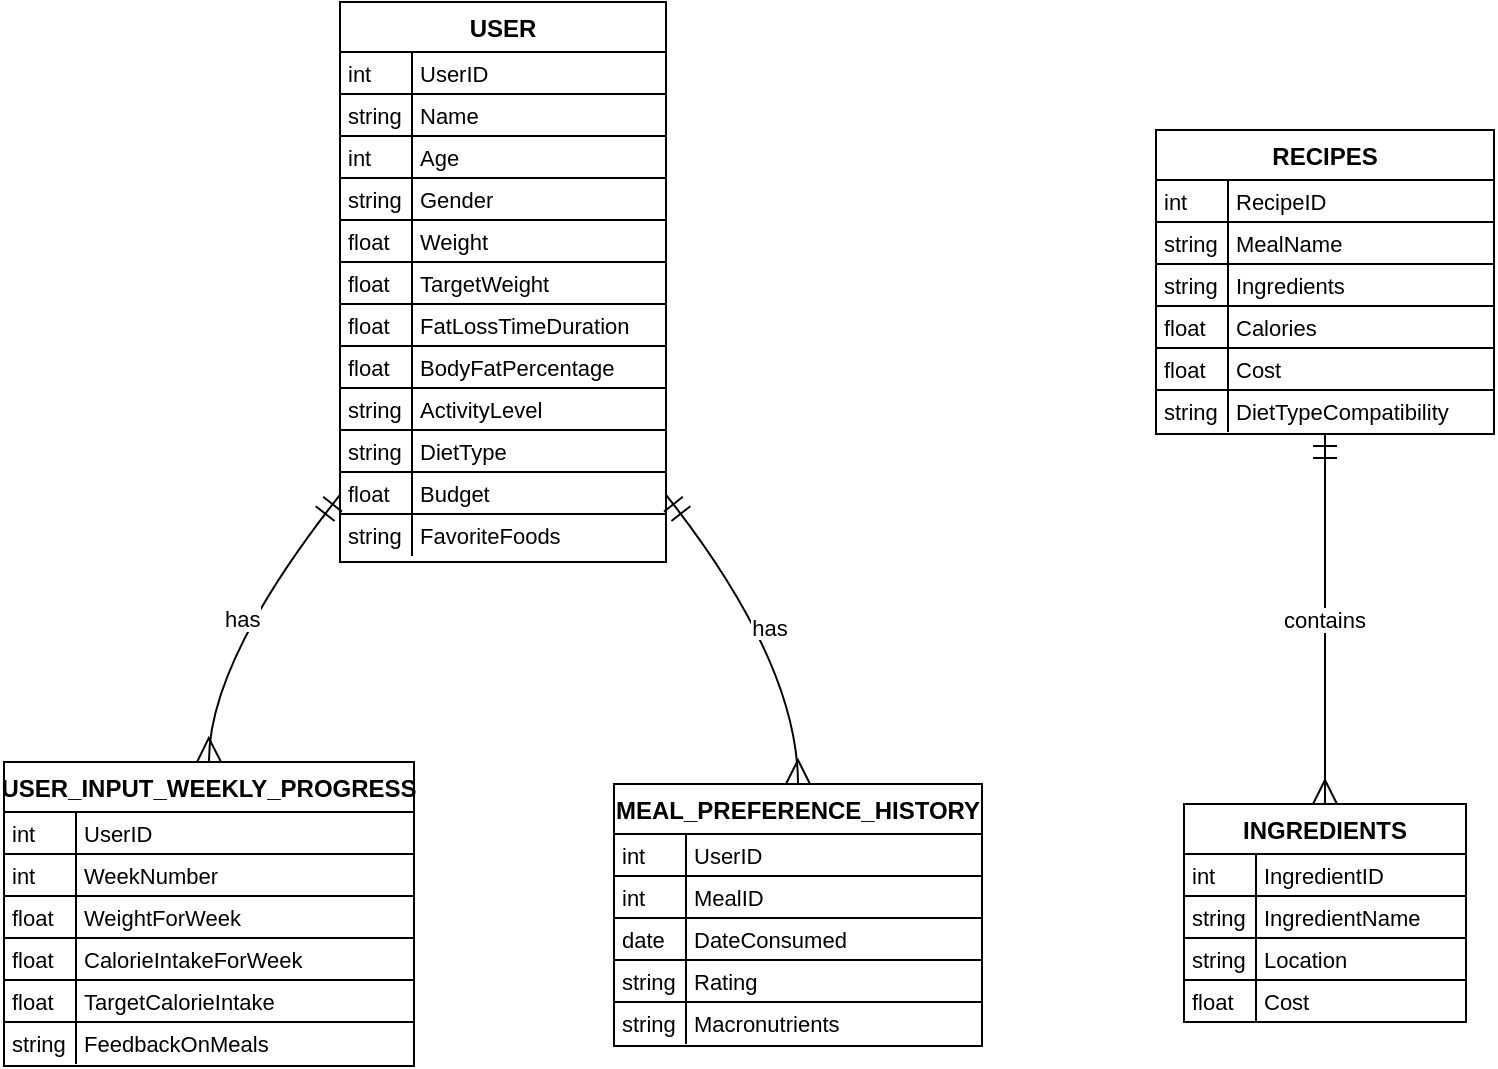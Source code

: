 <mxfile version="24.7.10">
  <diagram id="R2lEEEUBdFMjLlhIrx00" name="Page-1">
    <mxGraphModel dx="1222" dy="695" grid="1" gridSize="10" guides="1" tooltips="1" connect="1" arrows="1" fold="1" page="1" pageScale="1" pageWidth="850" pageHeight="1100" math="0" shadow="0" extFonts="Permanent Marker^https://fonts.googleapis.com/css?family=Permanent+Marker">
      <root>
        <mxCell id="0" />
        <mxCell id="1" parent="0" />
        <mxCell id="5PAfQ1aydiVWRfnhMQ-c-271" value="USER" style="shape=table;startSize=25;container=1;collapsible=0;childLayout=tableLayout;fixedRows=1;rowLines=1;fontStyle=1;align=center;resizeLast=1;" vertex="1" parent="1">
          <mxGeometry x="188" y="440" width="163" height="280" as="geometry" />
        </mxCell>
        <mxCell id="5PAfQ1aydiVWRfnhMQ-c-272" style="shape=tableRow;horizontal=0;startSize=0;swimlaneHead=0;swimlaneBody=0;fillColor=none;collapsible=0;dropTarget=0;points=[[0,0.5],[1,0.5]];portConstraint=eastwest;top=0;left=0;right=0;bottom=0;" vertex="1" parent="5PAfQ1aydiVWRfnhMQ-c-271">
          <mxGeometry y="25" width="163" height="21" as="geometry" />
        </mxCell>
        <mxCell id="5PAfQ1aydiVWRfnhMQ-c-273" value="int" style="shape=partialRectangle;connectable=0;fillColor=none;top=0;left=0;bottom=0;right=0;align=left;spacingLeft=2;overflow=hidden;fontSize=11;" vertex="1" parent="5PAfQ1aydiVWRfnhMQ-c-272">
          <mxGeometry width="36" height="21" as="geometry">
            <mxRectangle width="36" height="21" as="alternateBounds" />
          </mxGeometry>
        </mxCell>
        <mxCell id="5PAfQ1aydiVWRfnhMQ-c-274" value="UserID" style="shape=partialRectangle;connectable=0;fillColor=none;top=0;left=0;bottom=0;right=0;align=left;spacingLeft=2;overflow=hidden;fontSize=11;" vertex="1" parent="5PAfQ1aydiVWRfnhMQ-c-272">
          <mxGeometry x="36" width="127" height="21" as="geometry">
            <mxRectangle width="127" height="21" as="alternateBounds" />
          </mxGeometry>
        </mxCell>
        <mxCell id="5PAfQ1aydiVWRfnhMQ-c-275" style="shape=tableRow;horizontal=0;startSize=0;swimlaneHead=0;swimlaneBody=0;fillColor=none;collapsible=0;dropTarget=0;points=[[0,0.5],[1,0.5]];portConstraint=eastwest;top=0;left=0;right=0;bottom=0;" vertex="1" parent="5PAfQ1aydiVWRfnhMQ-c-271">
          <mxGeometry y="46" width="163" height="21" as="geometry" />
        </mxCell>
        <mxCell id="5PAfQ1aydiVWRfnhMQ-c-276" value="string" style="shape=partialRectangle;connectable=0;fillColor=none;top=0;left=0;bottom=0;right=0;align=left;spacingLeft=2;overflow=hidden;fontSize=11;" vertex="1" parent="5PAfQ1aydiVWRfnhMQ-c-275">
          <mxGeometry width="36" height="21" as="geometry">
            <mxRectangle width="36" height="21" as="alternateBounds" />
          </mxGeometry>
        </mxCell>
        <mxCell id="5PAfQ1aydiVWRfnhMQ-c-277" value="Name" style="shape=partialRectangle;connectable=0;fillColor=none;top=0;left=0;bottom=0;right=0;align=left;spacingLeft=2;overflow=hidden;fontSize=11;" vertex="1" parent="5PAfQ1aydiVWRfnhMQ-c-275">
          <mxGeometry x="36" width="127" height="21" as="geometry">
            <mxRectangle width="127" height="21" as="alternateBounds" />
          </mxGeometry>
        </mxCell>
        <mxCell id="5PAfQ1aydiVWRfnhMQ-c-278" style="shape=tableRow;horizontal=0;startSize=0;swimlaneHead=0;swimlaneBody=0;fillColor=none;collapsible=0;dropTarget=0;points=[[0,0.5],[1,0.5]];portConstraint=eastwest;top=0;left=0;right=0;bottom=0;" vertex="1" parent="5PAfQ1aydiVWRfnhMQ-c-271">
          <mxGeometry y="67" width="163" height="21" as="geometry" />
        </mxCell>
        <mxCell id="5PAfQ1aydiVWRfnhMQ-c-279" value="int" style="shape=partialRectangle;connectable=0;fillColor=none;top=0;left=0;bottom=0;right=0;align=left;spacingLeft=2;overflow=hidden;fontSize=11;" vertex="1" parent="5PAfQ1aydiVWRfnhMQ-c-278">
          <mxGeometry width="36" height="21" as="geometry">
            <mxRectangle width="36" height="21" as="alternateBounds" />
          </mxGeometry>
        </mxCell>
        <mxCell id="5PAfQ1aydiVWRfnhMQ-c-280" value="Age" style="shape=partialRectangle;connectable=0;fillColor=none;top=0;left=0;bottom=0;right=0;align=left;spacingLeft=2;overflow=hidden;fontSize=11;" vertex="1" parent="5PAfQ1aydiVWRfnhMQ-c-278">
          <mxGeometry x="36" width="127" height="21" as="geometry">
            <mxRectangle width="127" height="21" as="alternateBounds" />
          </mxGeometry>
        </mxCell>
        <mxCell id="5PAfQ1aydiVWRfnhMQ-c-281" style="shape=tableRow;horizontal=0;startSize=0;swimlaneHead=0;swimlaneBody=0;fillColor=none;collapsible=0;dropTarget=0;points=[[0,0.5],[1,0.5]];portConstraint=eastwest;top=0;left=0;right=0;bottom=0;" vertex="1" parent="5PAfQ1aydiVWRfnhMQ-c-271">
          <mxGeometry y="88" width="163" height="21" as="geometry" />
        </mxCell>
        <mxCell id="5PAfQ1aydiVWRfnhMQ-c-282" value="string" style="shape=partialRectangle;connectable=0;fillColor=none;top=0;left=0;bottom=0;right=0;align=left;spacingLeft=2;overflow=hidden;fontSize=11;" vertex="1" parent="5PAfQ1aydiVWRfnhMQ-c-281">
          <mxGeometry width="36" height="21" as="geometry">
            <mxRectangle width="36" height="21" as="alternateBounds" />
          </mxGeometry>
        </mxCell>
        <mxCell id="5PAfQ1aydiVWRfnhMQ-c-283" value="Gender" style="shape=partialRectangle;connectable=0;fillColor=none;top=0;left=0;bottom=0;right=0;align=left;spacingLeft=2;overflow=hidden;fontSize=11;" vertex="1" parent="5PAfQ1aydiVWRfnhMQ-c-281">
          <mxGeometry x="36" width="127" height="21" as="geometry">
            <mxRectangle width="127" height="21" as="alternateBounds" />
          </mxGeometry>
        </mxCell>
        <mxCell id="5PAfQ1aydiVWRfnhMQ-c-284" style="shape=tableRow;horizontal=0;startSize=0;swimlaneHead=0;swimlaneBody=0;fillColor=none;collapsible=0;dropTarget=0;points=[[0,0.5],[1,0.5]];portConstraint=eastwest;top=0;left=0;right=0;bottom=0;" vertex="1" parent="5PAfQ1aydiVWRfnhMQ-c-271">
          <mxGeometry y="109" width="163" height="21" as="geometry" />
        </mxCell>
        <mxCell id="5PAfQ1aydiVWRfnhMQ-c-285" value="float" style="shape=partialRectangle;connectable=0;fillColor=none;top=0;left=0;bottom=0;right=0;align=left;spacingLeft=2;overflow=hidden;fontSize=11;" vertex="1" parent="5PAfQ1aydiVWRfnhMQ-c-284">
          <mxGeometry width="36" height="21" as="geometry">
            <mxRectangle width="36" height="21" as="alternateBounds" />
          </mxGeometry>
        </mxCell>
        <mxCell id="5PAfQ1aydiVWRfnhMQ-c-286" value="Weight" style="shape=partialRectangle;connectable=0;fillColor=none;top=0;left=0;bottom=0;right=0;align=left;spacingLeft=2;overflow=hidden;fontSize=11;" vertex="1" parent="5PAfQ1aydiVWRfnhMQ-c-284">
          <mxGeometry x="36" width="127" height="21" as="geometry">
            <mxRectangle width="127" height="21" as="alternateBounds" />
          </mxGeometry>
        </mxCell>
        <mxCell id="5PAfQ1aydiVWRfnhMQ-c-287" style="shape=tableRow;horizontal=0;startSize=0;swimlaneHead=0;swimlaneBody=0;fillColor=none;collapsible=0;dropTarget=0;points=[[0,0.5],[1,0.5]];portConstraint=eastwest;top=0;left=0;right=0;bottom=0;" vertex="1" parent="5PAfQ1aydiVWRfnhMQ-c-271">
          <mxGeometry y="130" width="163" height="21" as="geometry" />
        </mxCell>
        <mxCell id="5PAfQ1aydiVWRfnhMQ-c-288" value="float" style="shape=partialRectangle;connectable=0;fillColor=none;top=0;left=0;bottom=0;right=0;align=left;spacingLeft=2;overflow=hidden;fontSize=11;" vertex="1" parent="5PAfQ1aydiVWRfnhMQ-c-287">
          <mxGeometry width="36" height="21" as="geometry">
            <mxRectangle width="36" height="21" as="alternateBounds" />
          </mxGeometry>
        </mxCell>
        <mxCell id="5PAfQ1aydiVWRfnhMQ-c-289" value="TargetWeight" style="shape=partialRectangle;connectable=0;fillColor=none;top=0;left=0;bottom=0;right=0;align=left;spacingLeft=2;overflow=hidden;fontSize=11;" vertex="1" parent="5PAfQ1aydiVWRfnhMQ-c-287">
          <mxGeometry x="36" width="127" height="21" as="geometry">
            <mxRectangle width="127" height="21" as="alternateBounds" />
          </mxGeometry>
        </mxCell>
        <mxCell id="5PAfQ1aydiVWRfnhMQ-c-290" style="shape=tableRow;horizontal=0;startSize=0;swimlaneHead=0;swimlaneBody=0;fillColor=none;collapsible=0;dropTarget=0;points=[[0,0.5],[1,0.5]];portConstraint=eastwest;top=0;left=0;right=0;bottom=0;" vertex="1" parent="5PAfQ1aydiVWRfnhMQ-c-271">
          <mxGeometry y="151" width="163" height="21" as="geometry" />
        </mxCell>
        <mxCell id="5PAfQ1aydiVWRfnhMQ-c-291" value="float" style="shape=partialRectangle;connectable=0;fillColor=none;top=0;left=0;bottom=0;right=0;align=left;spacingLeft=2;overflow=hidden;fontSize=11;" vertex="1" parent="5PAfQ1aydiVWRfnhMQ-c-290">
          <mxGeometry width="36" height="21" as="geometry">
            <mxRectangle width="36" height="21" as="alternateBounds" />
          </mxGeometry>
        </mxCell>
        <mxCell id="5PAfQ1aydiVWRfnhMQ-c-292" value="FatLossTimeDuration" style="shape=partialRectangle;connectable=0;fillColor=none;top=0;left=0;bottom=0;right=0;align=left;spacingLeft=2;overflow=hidden;fontSize=11;" vertex="1" parent="5PAfQ1aydiVWRfnhMQ-c-290">
          <mxGeometry x="36" width="127" height="21" as="geometry">
            <mxRectangle width="127" height="21" as="alternateBounds" />
          </mxGeometry>
        </mxCell>
        <mxCell id="5PAfQ1aydiVWRfnhMQ-c-293" style="shape=tableRow;horizontal=0;startSize=0;swimlaneHead=0;swimlaneBody=0;fillColor=none;collapsible=0;dropTarget=0;points=[[0,0.5],[1,0.5]];portConstraint=eastwest;top=0;left=0;right=0;bottom=0;" vertex="1" parent="5PAfQ1aydiVWRfnhMQ-c-271">
          <mxGeometry y="172" width="163" height="21" as="geometry" />
        </mxCell>
        <mxCell id="5PAfQ1aydiVWRfnhMQ-c-294" value="float" style="shape=partialRectangle;connectable=0;fillColor=none;top=0;left=0;bottom=0;right=0;align=left;spacingLeft=2;overflow=hidden;fontSize=11;" vertex="1" parent="5PAfQ1aydiVWRfnhMQ-c-293">
          <mxGeometry width="36" height="21" as="geometry">
            <mxRectangle width="36" height="21" as="alternateBounds" />
          </mxGeometry>
        </mxCell>
        <mxCell id="5PAfQ1aydiVWRfnhMQ-c-295" value="BodyFatPercentage" style="shape=partialRectangle;connectable=0;fillColor=none;top=0;left=0;bottom=0;right=0;align=left;spacingLeft=2;overflow=hidden;fontSize=11;" vertex="1" parent="5PAfQ1aydiVWRfnhMQ-c-293">
          <mxGeometry x="36" width="127" height="21" as="geometry">
            <mxRectangle width="127" height="21" as="alternateBounds" />
          </mxGeometry>
        </mxCell>
        <mxCell id="5PAfQ1aydiVWRfnhMQ-c-296" style="shape=tableRow;horizontal=0;startSize=0;swimlaneHead=0;swimlaneBody=0;fillColor=none;collapsible=0;dropTarget=0;points=[[0,0.5],[1,0.5]];portConstraint=eastwest;top=0;left=0;right=0;bottom=0;" vertex="1" parent="5PAfQ1aydiVWRfnhMQ-c-271">
          <mxGeometry y="193" width="163" height="21" as="geometry" />
        </mxCell>
        <mxCell id="5PAfQ1aydiVWRfnhMQ-c-297" value="string" style="shape=partialRectangle;connectable=0;fillColor=none;top=0;left=0;bottom=0;right=0;align=left;spacingLeft=2;overflow=hidden;fontSize=11;" vertex="1" parent="5PAfQ1aydiVWRfnhMQ-c-296">
          <mxGeometry width="36" height="21" as="geometry">
            <mxRectangle width="36" height="21" as="alternateBounds" />
          </mxGeometry>
        </mxCell>
        <mxCell id="5PAfQ1aydiVWRfnhMQ-c-298" value="ActivityLevel" style="shape=partialRectangle;connectable=0;fillColor=none;top=0;left=0;bottom=0;right=0;align=left;spacingLeft=2;overflow=hidden;fontSize=11;" vertex="1" parent="5PAfQ1aydiVWRfnhMQ-c-296">
          <mxGeometry x="36" width="127" height="21" as="geometry">
            <mxRectangle width="127" height="21" as="alternateBounds" />
          </mxGeometry>
        </mxCell>
        <mxCell id="5PAfQ1aydiVWRfnhMQ-c-299" style="shape=tableRow;horizontal=0;startSize=0;swimlaneHead=0;swimlaneBody=0;fillColor=none;collapsible=0;dropTarget=0;points=[[0,0.5],[1,0.5]];portConstraint=eastwest;top=0;left=0;right=0;bottom=0;" vertex="1" parent="5PAfQ1aydiVWRfnhMQ-c-271">
          <mxGeometry y="214" width="163" height="21" as="geometry" />
        </mxCell>
        <mxCell id="5PAfQ1aydiVWRfnhMQ-c-300" value="string" style="shape=partialRectangle;connectable=0;fillColor=none;top=0;left=0;bottom=0;right=0;align=left;spacingLeft=2;overflow=hidden;fontSize=11;" vertex="1" parent="5PAfQ1aydiVWRfnhMQ-c-299">
          <mxGeometry width="36" height="21" as="geometry">
            <mxRectangle width="36" height="21" as="alternateBounds" />
          </mxGeometry>
        </mxCell>
        <mxCell id="5PAfQ1aydiVWRfnhMQ-c-301" value="DietType" style="shape=partialRectangle;connectable=0;fillColor=none;top=0;left=0;bottom=0;right=0;align=left;spacingLeft=2;overflow=hidden;fontSize=11;" vertex="1" parent="5PAfQ1aydiVWRfnhMQ-c-299">
          <mxGeometry x="36" width="127" height="21" as="geometry">
            <mxRectangle width="127" height="21" as="alternateBounds" />
          </mxGeometry>
        </mxCell>
        <mxCell id="5PAfQ1aydiVWRfnhMQ-c-302" style="shape=tableRow;horizontal=0;startSize=0;swimlaneHead=0;swimlaneBody=0;fillColor=none;collapsible=0;dropTarget=0;points=[[0,0.5],[1,0.5]];portConstraint=eastwest;top=0;left=0;right=0;bottom=0;" vertex="1" parent="5PAfQ1aydiVWRfnhMQ-c-271">
          <mxGeometry y="235" width="163" height="21" as="geometry" />
        </mxCell>
        <mxCell id="5PAfQ1aydiVWRfnhMQ-c-303" value="float" style="shape=partialRectangle;connectable=0;fillColor=none;top=0;left=0;bottom=0;right=0;align=left;spacingLeft=2;overflow=hidden;fontSize=11;" vertex="1" parent="5PAfQ1aydiVWRfnhMQ-c-302">
          <mxGeometry width="36" height="21" as="geometry">
            <mxRectangle width="36" height="21" as="alternateBounds" />
          </mxGeometry>
        </mxCell>
        <mxCell id="5PAfQ1aydiVWRfnhMQ-c-304" value="Budget" style="shape=partialRectangle;connectable=0;fillColor=none;top=0;left=0;bottom=0;right=0;align=left;spacingLeft=2;overflow=hidden;fontSize=11;" vertex="1" parent="5PAfQ1aydiVWRfnhMQ-c-302">
          <mxGeometry x="36" width="127" height="21" as="geometry">
            <mxRectangle width="127" height="21" as="alternateBounds" />
          </mxGeometry>
        </mxCell>
        <mxCell id="5PAfQ1aydiVWRfnhMQ-c-305" style="shape=tableRow;horizontal=0;startSize=0;swimlaneHead=0;swimlaneBody=0;fillColor=none;collapsible=0;dropTarget=0;points=[[0,0.5],[1,0.5]];portConstraint=eastwest;top=0;left=0;right=0;bottom=0;" vertex="1" parent="5PAfQ1aydiVWRfnhMQ-c-271">
          <mxGeometry y="256" width="163" height="21" as="geometry" />
        </mxCell>
        <mxCell id="5PAfQ1aydiVWRfnhMQ-c-306" value="string" style="shape=partialRectangle;connectable=0;fillColor=none;top=0;left=0;bottom=0;right=0;align=left;spacingLeft=2;overflow=hidden;fontSize=11;" vertex="1" parent="5PAfQ1aydiVWRfnhMQ-c-305">
          <mxGeometry width="36" height="21" as="geometry">
            <mxRectangle width="36" height="21" as="alternateBounds" />
          </mxGeometry>
        </mxCell>
        <mxCell id="5PAfQ1aydiVWRfnhMQ-c-307" value="FavoriteFoods" style="shape=partialRectangle;connectable=0;fillColor=none;top=0;left=0;bottom=0;right=0;align=left;spacingLeft=2;overflow=hidden;fontSize=11;" vertex="1" parent="5PAfQ1aydiVWRfnhMQ-c-305">
          <mxGeometry x="36" width="127" height="21" as="geometry">
            <mxRectangle width="127" height="21" as="alternateBounds" />
          </mxGeometry>
        </mxCell>
        <mxCell id="5PAfQ1aydiVWRfnhMQ-c-308" value="USER_INPUT_WEEKLY_PROGRESS" style="shape=table;startSize=25;container=1;collapsible=0;childLayout=tableLayout;fixedRows=1;rowLines=1;fontStyle=1;align=center;resizeLast=1;" vertex="1" parent="1">
          <mxGeometry x="20" y="820" width="205" height="152" as="geometry" />
        </mxCell>
        <mxCell id="5PAfQ1aydiVWRfnhMQ-c-309" style="shape=tableRow;horizontal=0;startSize=0;swimlaneHead=0;swimlaneBody=0;fillColor=none;collapsible=0;dropTarget=0;points=[[0,0.5],[1,0.5]];portConstraint=eastwest;top=0;left=0;right=0;bottom=0;" vertex="1" parent="5PAfQ1aydiVWRfnhMQ-c-308">
          <mxGeometry y="25" width="205" height="21" as="geometry" />
        </mxCell>
        <mxCell id="5PAfQ1aydiVWRfnhMQ-c-310" value="int" style="shape=partialRectangle;connectable=0;fillColor=none;top=0;left=0;bottom=0;right=0;align=left;spacingLeft=2;overflow=hidden;fontSize=11;" vertex="1" parent="5PAfQ1aydiVWRfnhMQ-c-309">
          <mxGeometry width="36" height="21" as="geometry">
            <mxRectangle width="36" height="21" as="alternateBounds" />
          </mxGeometry>
        </mxCell>
        <mxCell id="5PAfQ1aydiVWRfnhMQ-c-311" value="UserID" style="shape=partialRectangle;connectable=0;fillColor=none;top=0;left=0;bottom=0;right=0;align=left;spacingLeft=2;overflow=hidden;fontSize=11;" vertex="1" parent="5PAfQ1aydiVWRfnhMQ-c-309">
          <mxGeometry x="36" width="169" height="21" as="geometry">
            <mxRectangle width="169" height="21" as="alternateBounds" />
          </mxGeometry>
        </mxCell>
        <mxCell id="5PAfQ1aydiVWRfnhMQ-c-312" style="shape=tableRow;horizontal=0;startSize=0;swimlaneHead=0;swimlaneBody=0;fillColor=none;collapsible=0;dropTarget=0;points=[[0,0.5],[1,0.5]];portConstraint=eastwest;top=0;left=0;right=0;bottom=0;" vertex="1" parent="5PAfQ1aydiVWRfnhMQ-c-308">
          <mxGeometry y="46" width="205" height="21" as="geometry" />
        </mxCell>
        <mxCell id="5PAfQ1aydiVWRfnhMQ-c-313" value="int" style="shape=partialRectangle;connectable=0;fillColor=none;top=0;left=0;bottom=0;right=0;align=left;spacingLeft=2;overflow=hidden;fontSize=11;" vertex="1" parent="5PAfQ1aydiVWRfnhMQ-c-312">
          <mxGeometry width="36" height="21" as="geometry">
            <mxRectangle width="36" height="21" as="alternateBounds" />
          </mxGeometry>
        </mxCell>
        <mxCell id="5PAfQ1aydiVWRfnhMQ-c-314" value="WeekNumber" style="shape=partialRectangle;connectable=0;fillColor=none;top=0;left=0;bottom=0;right=0;align=left;spacingLeft=2;overflow=hidden;fontSize=11;" vertex="1" parent="5PAfQ1aydiVWRfnhMQ-c-312">
          <mxGeometry x="36" width="169" height="21" as="geometry">
            <mxRectangle width="169" height="21" as="alternateBounds" />
          </mxGeometry>
        </mxCell>
        <mxCell id="5PAfQ1aydiVWRfnhMQ-c-315" style="shape=tableRow;horizontal=0;startSize=0;swimlaneHead=0;swimlaneBody=0;fillColor=none;collapsible=0;dropTarget=0;points=[[0,0.5],[1,0.5]];portConstraint=eastwest;top=0;left=0;right=0;bottom=0;" vertex="1" parent="5PAfQ1aydiVWRfnhMQ-c-308">
          <mxGeometry y="67" width="205" height="21" as="geometry" />
        </mxCell>
        <mxCell id="5PAfQ1aydiVWRfnhMQ-c-316" value="float" style="shape=partialRectangle;connectable=0;fillColor=none;top=0;left=0;bottom=0;right=0;align=left;spacingLeft=2;overflow=hidden;fontSize=11;" vertex="1" parent="5PAfQ1aydiVWRfnhMQ-c-315">
          <mxGeometry width="36" height="21" as="geometry">
            <mxRectangle width="36" height="21" as="alternateBounds" />
          </mxGeometry>
        </mxCell>
        <mxCell id="5PAfQ1aydiVWRfnhMQ-c-317" value="WeightForWeek" style="shape=partialRectangle;connectable=0;fillColor=none;top=0;left=0;bottom=0;right=0;align=left;spacingLeft=2;overflow=hidden;fontSize=11;" vertex="1" parent="5PAfQ1aydiVWRfnhMQ-c-315">
          <mxGeometry x="36" width="169" height="21" as="geometry">
            <mxRectangle width="169" height="21" as="alternateBounds" />
          </mxGeometry>
        </mxCell>
        <mxCell id="5PAfQ1aydiVWRfnhMQ-c-318" style="shape=tableRow;horizontal=0;startSize=0;swimlaneHead=0;swimlaneBody=0;fillColor=none;collapsible=0;dropTarget=0;points=[[0,0.5],[1,0.5]];portConstraint=eastwest;top=0;left=0;right=0;bottom=0;" vertex="1" parent="5PAfQ1aydiVWRfnhMQ-c-308">
          <mxGeometry y="88" width="205" height="21" as="geometry" />
        </mxCell>
        <mxCell id="5PAfQ1aydiVWRfnhMQ-c-319" value="float" style="shape=partialRectangle;connectable=0;fillColor=none;top=0;left=0;bottom=0;right=0;align=left;spacingLeft=2;overflow=hidden;fontSize=11;" vertex="1" parent="5PAfQ1aydiVWRfnhMQ-c-318">
          <mxGeometry width="36" height="21" as="geometry">
            <mxRectangle width="36" height="21" as="alternateBounds" />
          </mxGeometry>
        </mxCell>
        <mxCell id="5PAfQ1aydiVWRfnhMQ-c-320" value="CalorieIntakeForWeek" style="shape=partialRectangle;connectable=0;fillColor=none;top=0;left=0;bottom=0;right=0;align=left;spacingLeft=2;overflow=hidden;fontSize=11;" vertex="1" parent="5PAfQ1aydiVWRfnhMQ-c-318">
          <mxGeometry x="36" width="169" height="21" as="geometry">
            <mxRectangle width="169" height="21" as="alternateBounds" />
          </mxGeometry>
        </mxCell>
        <mxCell id="5PAfQ1aydiVWRfnhMQ-c-321" style="shape=tableRow;horizontal=0;startSize=0;swimlaneHead=0;swimlaneBody=0;fillColor=none;collapsible=0;dropTarget=0;points=[[0,0.5],[1,0.5]];portConstraint=eastwest;top=0;left=0;right=0;bottom=0;" vertex="1" parent="5PAfQ1aydiVWRfnhMQ-c-308">
          <mxGeometry y="109" width="205" height="21" as="geometry" />
        </mxCell>
        <mxCell id="5PAfQ1aydiVWRfnhMQ-c-322" value="float" style="shape=partialRectangle;connectable=0;fillColor=none;top=0;left=0;bottom=0;right=0;align=left;spacingLeft=2;overflow=hidden;fontSize=11;" vertex="1" parent="5PAfQ1aydiVWRfnhMQ-c-321">
          <mxGeometry width="36" height="21" as="geometry">
            <mxRectangle width="36" height="21" as="alternateBounds" />
          </mxGeometry>
        </mxCell>
        <mxCell id="5PAfQ1aydiVWRfnhMQ-c-323" value="TargetCalorieIntake" style="shape=partialRectangle;connectable=0;fillColor=none;top=0;left=0;bottom=0;right=0;align=left;spacingLeft=2;overflow=hidden;fontSize=11;" vertex="1" parent="5PAfQ1aydiVWRfnhMQ-c-321">
          <mxGeometry x="36" width="169" height="21" as="geometry">
            <mxRectangle width="169" height="21" as="alternateBounds" />
          </mxGeometry>
        </mxCell>
        <mxCell id="5PAfQ1aydiVWRfnhMQ-c-324" style="shape=tableRow;horizontal=0;startSize=0;swimlaneHead=0;swimlaneBody=0;fillColor=none;collapsible=0;dropTarget=0;points=[[0,0.5],[1,0.5]];portConstraint=eastwest;top=0;left=0;right=0;bottom=0;" vertex="1" parent="5PAfQ1aydiVWRfnhMQ-c-308">
          <mxGeometry y="130" width="205" height="21" as="geometry" />
        </mxCell>
        <mxCell id="5PAfQ1aydiVWRfnhMQ-c-325" value="string" style="shape=partialRectangle;connectable=0;fillColor=none;top=0;left=0;bottom=0;right=0;align=left;spacingLeft=2;overflow=hidden;fontSize=11;" vertex="1" parent="5PAfQ1aydiVWRfnhMQ-c-324">
          <mxGeometry width="36" height="21" as="geometry">
            <mxRectangle width="36" height="21" as="alternateBounds" />
          </mxGeometry>
        </mxCell>
        <mxCell id="5PAfQ1aydiVWRfnhMQ-c-326" value="FeedbackOnMeals" style="shape=partialRectangle;connectable=0;fillColor=none;top=0;left=0;bottom=0;right=0;align=left;spacingLeft=2;overflow=hidden;fontSize=11;" vertex="1" parent="5PAfQ1aydiVWRfnhMQ-c-324">
          <mxGeometry x="36" width="169" height="21" as="geometry">
            <mxRectangle width="169" height="21" as="alternateBounds" />
          </mxGeometry>
        </mxCell>
        <mxCell id="5PAfQ1aydiVWRfnhMQ-c-327" value="MEAL_PREFERENCE_HISTORY" style="shape=table;startSize=25;container=1;collapsible=0;childLayout=tableLayout;fixedRows=1;rowLines=1;fontStyle=1;align=center;resizeLast=1;" vertex="1" parent="1">
          <mxGeometry x="325" y="831" width="184" height="131" as="geometry" />
        </mxCell>
        <mxCell id="5PAfQ1aydiVWRfnhMQ-c-328" style="shape=tableRow;horizontal=0;startSize=0;swimlaneHead=0;swimlaneBody=0;fillColor=none;collapsible=0;dropTarget=0;points=[[0,0.5],[1,0.5]];portConstraint=eastwest;top=0;left=0;right=0;bottom=0;" vertex="1" parent="5PAfQ1aydiVWRfnhMQ-c-327">
          <mxGeometry y="25" width="184" height="21" as="geometry" />
        </mxCell>
        <mxCell id="5PAfQ1aydiVWRfnhMQ-c-329" value="int" style="shape=partialRectangle;connectable=0;fillColor=none;top=0;left=0;bottom=0;right=0;align=left;spacingLeft=2;overflow=hidden;fontSize=11;" vertex="1" parent="5PAfQ1aydiVWRfnhMQ-c-328">
          <mxGeometry width="36" height="21" as="geometry">
            <mxRectangle width="36" height="21" as="alternateBounds" />
          </mxGeometry>
        </mxCell>
        <mxCell id="5PAfQ1aydiVWRfnhMQ-c-330" value="UserID" style="shape=partialRectangle;connectable=0;fillColor=none;top=0;left=0;bottom=0;right=0;align=left;spacingLeft=2;overflow=hidden;fontSize=11;" vertex="1" parent="5PAfQ1aydiVWRfnhMQ-c-328">
          <mxGeometry x="36" width="148" height="21" as="geometry">
            <mxRectangle width="148" height="21" as="alternateBounds" />
          </mxGeometry>
        </mxCell>
        <mxCell id="5PAfQ1aydiVWRfnhMQ-c-331" style="shape=tableRow;horizontal=0;startSize=0;swimlaneHead=0;swimlaneBody=0;fillColor=none;collapsible=0;dropTarget=0;points=[[0,0.5],[1,0.5]];portConstraint=eastwest;top=0;left=0;right=0;bottom=0;" vertex="1" parent="5PAfQ1aydiVWRfnhMQ-c-327">
          <mxGeometry y="46" width="184" height="21" as="geometry" />
        </mxCell>
        <mxCell id="5PAfQ1aydiVWRfnhMQ-c-332" value="int" style="shape=partialRectangle;connectable=0;fillColor=none;top=0;left=0;bottom=0;right=0;align=left;spacingLeft=2;overflow=hidden;fontSize=11;" vertex="1" parent="5PAfQ1aydiVWRfnhMQ-c-331">
          <mxGeometry width="36" height="21" as="geometry">
            <mxRectangle width="36" height="21" as="alternateBounds" />
          </mxGeometry>
        </mxCell>
        <mxCell id="5PAfQ1aydiVWRfnhMQ-c-333" value="MealID" style="shape=partialRectangle;connectable=0;fillColor=none;top=0;left=0;bottom=0;right=0;align=left;spacingLeft=2;overflow=hidden;fontSize=11;" vertex="1" parent="5PAfQ1aydiVWRfnhMQ-c-331">
          <mxGeometry x="36" width="148" height="21" as="geometry">
            <mxRectangle width="148" height="21" as="alternateBounds" />
          </mxGeometry>
        </mxCell>
        <mxCell id="5PAfQ1aydiVWRfnhMQ-c-334" style="shape=tableRow;horizontal=0;startSize=0;swimlaneHead=0;swimlaneBody=0;fillColor=none;collapsible=0;dropTarget=0;points=[[0,0.5],[1,0.5]];portConstraint=eastwest;top=0;left=0;right=0;bottom=0;" vertex="1" parent="5PAfQ1aydiVWRfnhMQ-c-327">
          <mxGeometry y="67" width="184" height="21" as="geometry" />
        </mxCell>
        <mxCell id="5PAfQ1aydiVWRfnhMQ-c-335" value="date" style="shape=partialRectangle;connectable=0;fillColor=none;top=0;left=0;bottom=0;right=0;align=left;spacingLeft=2;overflow=hidden;fontSize=11;" vertex="1" parent="5PAfQ1aydiVWRfnhMQ-c-334">
          <mxGeometry width="36" height="21" as="geometry">
            <mxRectangle width="36" height="21" as="alternateBounds" />
          </mxGeometry>
        </mxCell>
        <mxCell id="5PAfQ1aydiVWRfnhMQ-c-336" value="DateConsumed" style="shape=partialRectangle;connectable=0;fillColor=none;top=0;left=0;bottom=0;right=0;align=left;spacingLeft=2;overflow=hidden;fontSize=11;" vertex="1" parent="5PAfQ1aydiVWRfnhMQ-c-334">
          <mxGeometry x="36" width="148" height="21" as="geometry">
            <mxRectangle width="148" height="21" as="alternateBounds" />
          </mxGeometry>
        </mxCell>
        <mxCell id="5PAfQ1aydiVWRfnhMQ-c-337" style="shape=tableRow;horizontal=0;startSize=0;swimlaneHead=0;swimlaneBody=0;fillColor=none;collapsible=0;dropTarget=0;points=[[0,0.5],[1,0.5]];portConstraint=eastwest;top=0;left=0;right=0;bottom=0;" vertex="1" parent="5PAfQ1aydiVWRfnhMQ-c-327">
          <mxGeometry y="88" width="184" height="21" as="geometry" />
        </mxCell>
        <mxCell id="5PAfQ1aydiVWRfnhMQ-c-338" value="string" style="shape=partialRectangle;connectable=0;fillColor=none;top=0;left=0;bottom=0;right=0;align=left;spacingLeft=2;overflow=hidden;fontSize=11;" vertex="1" parent="5PAfQ1aydiVWRfnhMQ-c-337">
          <mxGeometry width="36" height="21" as="geometry">
            <mxRectangle width="36" height="21" as="alternateBounds" />
          </mxGeometry>
        </mxCell>
        <mxCell id="5PAfQ1aydiVWRfnhMQ-c-339" value="Rating" style="shape=partialRectangle;connectable=0;fillColor=none;top=0;left=0;bottom=0;right=0;align=left;spacingLeft=2;overflow=hidden;fontSize=11;" vertex="1" parent="5PAfQ1aydiVWRfnhMQ-c-337">
          <mxGeometry x="36" width="148" height="21" as="geometry">
            <mxRectangle width="148" height="21" as="alternateBounds" />
          </mxGeometry>
        </mxCell>
        <mxCell id="5PAfQ1aydiVWRfnhMQ-c-340" style="shape=tableRow;horizontal=0;startSize=0;swimlaneHead=0;swimlaneBody=0;fillColor=none;collapsible=0;dropTarget=0;points=[[0,0.5],[1,0.5]];portConstraint=eastwest;top=0;left=0;right=0;bottom=0;" vertex="1" parent="5PAfQ1aydiVWRfnhMQ-c-327">
          <mxGeometry y="109" width="184" height="21" as="geometry" />
        </mxCell>
        <mxCell id="5PAfQ1aydiVWRfnhMQ-c-341" value="string" style="shape=partialRectangle;connectable=0;fillColor=none;top=0;left=0;bottom=0;right=0;align=left;spacingLeft=2;overflow=hidden;fontSize=11;" vertex="1" parent="5PAfQ1aydiVWRfnhMQ-c-340">
          <mxGeometry width="36" height="21" as="geometry">
            <mxRectangle width="36" height="21" as="alternateBounds" />
          </mxGeometry>
        </mxCell>
        <mxCell id="5PAfQ1aydiVWRfnhMQ-c-342" value="Macronutrients" style="shape=partialRectangle;connectable=0;fillColor=none;top=0;left=0;bottom=0;right=0;align=left;spacingLeft=2;overflow=hidden;fontSize=11;" vertex="1" parent="5PAfQ1aydiVWRfnhMQ-c-340">
          <mxGeometry x="36" width="148" height="21" as="geometry">
            <mxRectangle width="148" height="21" as="alternateBounds" />
          </mxGeometry>
        </mxCell>
        <mxCell id="5PAfQ1aydiVWRfnhMQ-c-343" value="RECIPES" style="shape=table;startSize=25;container=1;collapsible=0;childLayout=tableLayout;fixedRows=1;rowLines=1;fontStyle=1;align=center;resizeLast=1;" vertex="1" parent="1">
          <mxGeometry x="596" y="504" width="169" height="152" as="geometry" />
        </mxCell>
        <mxCell id="5PAfQ1aydiVWRfnhMQ-c-344" style="shape=tableRow;horizontal=0;startSize=0;swimlaneHead=0;swimlaneBody=0;fillColor=none;collapsible=0;dropTarget=0;points=[[0,0.5],[1,0.5]];portConstraint=eastwest;top=0;left=0;right=0;bottom=0;" vertex="1" parent="5PAfQ1aydiVWRfnhMQ-c-343">
          <mxGeometry y="25" width="169" height="21" as="geometry" />
        </mxCell>
        <mxCell id="5PAfQ1aydiVWRfnhMQ-c-345" value="int" style="shape=partialRectangle;connectable=0;fillColor=none;top=0;left=0;bottom=0;right=0;align=left;spacingLeft=2;overflow=hidden;fontSize=11;" vertex="1" parent="5PAfQ1aydiVWRfnhMQ-c-344">
          <mxGeometry width="36" height="21" as="geometry">
            <mxRectangle width="36" height="21" as="alternateBounds" />
          </mxGeometry>
        </mxCell>
        <mxCell id="5PAfQ1aydiVWRfnhMQ-c-346" value="RecipeID" style="shape=partialRectangle;connectable=0;fillColor=none;top=0;left=0;bottom=0;right=0;align=left;spacingLeft=2;overflow=hidden;fontSize=11;" vertex="1" parent="5PAfQ1aydiVWRfnhMQ-c-344">
          <mxGeometry x="36" width="133" height="21" as="geometry">
            <mxRectangle width="133" height="21" as="alternateBounds" />
          </mxGeometry>
        </mxCell>
        <mxCell id="5PAfQ1aydiVWRfnhMQ-c-347" style="shape=tableRow;horizontal=0;startSize=0;swimlaneHead=0;swimlaneBody=0;fillColor=none;collapsible=0;dropTarget=0;points=[[0,0.5],[1,0.5]];portConstraint=eastwest;top=0;left=0;right=0;bottom=0;" vertex="1" parent="5PAfQ1aydiVWRfnhMQ-c-343">
          <mxGeometry y="46" width="169" height="21" as="geometry" />
        </mxCell>
        <mxCell id="5PAfQ1aydiVWRfnhMQ-c-348" value="string" style="shape=partialRectangle;connectable=0;fillColor=none;top=0;left=0;bottom=0;right=0;align=left;spacingLeft=2;overflow=hidden;fontSize=11;" vertex="1" parent="5PAfQ1aydiVWRfnhMQ-c-347">
          <mxGeometry width="36" height="21" as="geometry">
            <mxRectangle width="36" height="21" as="alternateBounds" />
          </mxGeometry>
        </mxCell>
        <mxCell id="5PAfQ1aydiVWRfnhMQ-c-349" value="MealName" style="shape=partialRectangle;connectable=0;fillColor=none;top=0;left=0;bottom=0;right=0;align=left;spacingLeft=2;overflow=hidden;fontSize=11;" vertex="1" parent="5PAfQ1aydiVWRfnhMQ-c-347">
          <mxGeometry x="36" width="133" height="21" as="geometry">
            <mxRectangle width="133" height="21" as="alternateBounds" />
          </mxGeometry>
        </mxCell>
        <mxCell id="5PAfQ1aydiVWRfnhMQ-c-350" style="shape=tableRow;horizontal=0;startSize=0;swimlaneHead=0;swimlaneBody=0;fillColor=none;collapsible=0;dropTarget=0;points=[[0,0.5],[1,0.5]];portConstraint=eastwest;top=0;left=0;right=0;bottom=0;" vertex="1" parent="5PAfQ1aydiVWRfnhMQ-c-343">
          <mxGeometry y="67" width="169" height="21" as="geometry" />
        </mxCell>
        <mxCell id="5PAfQ1aydiVWRfnhMQ-c-351" value="string" style="shape=partialRectangle;connectable=0;fillColor=none;top=0;left=0;bottom=0;right=0;align=left;spacingLeft=2;overflow=hidden;fontSize=11;" vertex="1" parent="5PAfQ1aydiVWRfnhMQ-c-350">
          <mxGeometry width="36" height="21" as="geometry">
            <mxRectangle width="36" height="21" as="alternateBounds" />
          </mxGeometry>
        </mxCell>
        <mxCell id="5PAfQ1aydiVWRfnhMQ-c-352" value="Ingredients" style="shape=partialRectangle;connectable=0;fillColor=none;top=0;left=0;bottom=0;right=0;align=left;spacingLeft=2;overflow=hidden;fontSize=11;" vertex="1" parent="5PAfQ1aydiVWRfnhMQ-c-350">
          <mxGeometry x="36" width="133" height="21" as="geometry">
            <mxRectangle width="133" height="21" as="alternateBounds" />
          </mxGeometry>
        </mxCell>
        <mxCell id="5PAfQ1aydiVWRfnhMQ-c-353" style="shape=tableRow;horizontal=0;startSize=0;swimlaneHead=0;swimlaneBody=0;fillColor=none;collapsible=0;dropTarget=0;points=[[0,0.5],[1,0.5]];portConstraint=eastwest;top=0;left=0;right=0;bottom=0;" vertex="1" parent="5PAfQ1aydiVWRfnhMQ-c-343">
          <mxGeometry y="88" width="169" height="21" as="geometry" />
        </mxCell>
        <mxCell id="5PAfQ1aydiVWRfnhMQ-c-354" value="float" style="shape=partialRectangle;connectable=0;fillColor=none;top=0;left=0;bottom=0;right=0;align=left;spacingLeft=2;overflow=hidden;fontSize=11;" vertex="1" parent="5PAfQ1aydiVWRfnhMQ-c-353">
          <mxGeometry width="36" height="21" as="geometry">
            <mxRectangle width="36" height="21" as="alternateBounds" />
          </mxGeometry>
        </mxCell>
        <mxCell id="5PAfQ1aydiVWRfnhMQ-c-355" value="Calories" style="shape=partialRectangle;connectable=0;fillColor=none;top=0;left=0;bottom=0;right=0;align=left;spacingLeft=2;overflow=hidden;fontSize=11;" vertex="1" parent="5PAfQ1aydiVWRfnhMQ-c-353">
          <mxGeometry x="36" width="133" height="21" as="geometry">
            <mxRectangle width="133" height="21" as="alternateBounds" />
          </mxGeometry>
        </mxCell>
        <mxCell id="5PAfQ1aydiVWRfnhMQ-c-356" style="shape=tableRow;horizontal=0;startSize=0;swimlaneHead=0;swimlaneBody=0;fillColor=none;collapsible=0;dropTarget=0;points=[[0,0.5],[1,0.5]];portConstraint=eastwest;top=0;left=0;right=0;bottom=0;" vertex="1" parent="5PAfQ1aydiVWRfnhMQ-c-343">
          <mxGeometry y="109" width="169" height="21" as="geometry" />
        </mxCell>
        <mxCell id="5PAfQ1aydiVWRfnhMQ-c-357" value="float" style="shape=partialRectangle;connectable=0;fillColor=none;top=0;left=0;bottom=0;right=0;align=left;spacingLeft=2;overflow=hidden;fontSize=11;" vertex="1" parent="5PAfQ1aydiVWRfnhMQ-c-356">
          <mxGeometry width="36" height="21" as="geometry">
            <mxRectangle width="36" height="21" as="alternateBounds" />
          </mxGeometry>
        </mxCell>
        <mxCell id="5PAfQ1aydiVWRfnhMQ-c-358" value="Cost" style="shape=partialRectangle;connectable=0;fillColor=none;top=0;left=0;bottom=0;right=0;align=left;spacingLeft=2;overflow=hidden;fontSize=11;" vertex="1" parent="5PAfQ1aydiVWRfnhMQ-c-356">
          <mxGeometry x="36" width="133" height="21" as="geometry">
            <mxRectangle width="133" height="21" as="alternateBounds" />
          </mxGeometry>
        </mxCell>
        <mxCell id="5PAfQ1aydiVWRfnhMQ-c-359" style="shape=tableRow;horizontal=0;startSize=0;swimlaneHead=0;swimlaneBody=0;fillColor=none;collapsible=0;dropTarget=0;points=[[0,0.5],[1,0.5]];portConstraint=eastwest;top=0;left=0;right=0;bottom=0;" vertex="1" parent="5PAfQ1aydiVWRfnhMQ-c-343">
          <mxGeometry y="130" width="169" height="21" as="geometry" />
        </mxCell>
        <mxCell id="5PAfQ1aydiVWRfnhMQ-c-360" value="string" style="shape=partialRectangle;connectable=0;fillColor=none;top=0;left=0;bottom=0;right=0;align=left;spacingLeft=2;overflow=hidden;fontSize=11;" vertex="1" parent="5PAfQ1aydiVWRfnhMQ-c-359">
          <mxGeometry width="36" height="21" as="geometry">
            <mxRectangle width="36" height="21" as="alternateBounds" />
          </mxGeometry>
        </mxCell>
        <mxCell id="5PAfQ1aydiVWRfnhMQ-c-361" value="DietTypeCompatibility" style="shape=partialRectangle;connectable=0;fillColor=none;top=0;left=0;bottom=0;right=0;align=left;spacingLeft=2;overflow=hidden;fontSize=11;" vertex="1" parent="5PAfQ1aydiVWRfnhMQ-c-359">
          <mxGeometry x="36" width="133" height="21" as="geometry">
            <mxRectangle width="133" height="21" as="alternateBounds" />
          </mxGeometry>
        </mxCell>
        <mxCell id="5PAfQ1aydiVWRfnhMQ-c-362" value="INGREDIENTS" style="shape=table;startSize=25;container=1;collapsible=0;childLayout=tableLayout;fixedRows=1;rowLines=1;fontStyle=1;align=center;resizeLast=1;" vertex="1" parent="1">
          <mxGeometry x="610" y="841" width="141" height="109" as="geometry" />
        </mxCell>
        <mxCell id="5PAfQ1aydiVWRfnhMQ-c-363" style="shape=tableRow;horizontal=0;startSize=0;swimlaneHead=0;swimlaneBody=0;fillColor=none;collapsible=0;dropTarget=0;points=[[0,0.5],[1,0.5]];portConstraint=eastwest;top=0;left=0;right=0;bottom=0;" vertex="1" parent="5PAfQ1aydiVWRfnhMQ-c-362">
          <mxGeometry y="25" width="141" height="21" as="geometry" />
        </mxCell>
        <mxCell id="5PAfQ1aydiVWRfnhMQ-c-364" value="int" style="shape=partialRectangle;connectable=0;fillColor=none;top=0;left=0;bottom=0;right=0;align=left;spacingLeft=2;overflow=hidden;fontSize=11;" vertex="1" parent="5PAfQ1aydiVWRfnhMQ-c-363">
          <mxGeometry width="36" height="21" as="geometry">
            <mxRectangle width="36" height="21" as="alternateBounds" />
          </mxGeometry>
        </mxCell>
        <mxCell id="5PAfQ1aydiVWRfnhMQ-c-365" value="IngredientID" style="shape=partialRectangle;connectable=0;fillColor=none;top=0;left=0;bottom=0;right=0;align=left;spacingLeft=2;overflow=hidden;fontSize=11;" vertex="1" parent="5PAfQ1aydiVWRfnhMQ-c-363">
          <mxGeometry x="36" width="105" height="21" as="geometry">
            <mxRectangle width="105" height="21" as="alternateBounds" />
          </mxGeometry>
        </mxCell>
        <mxCell id="5PAfQ1aydiVWRfnhMQ-c-366" style="shape=tableRow;horizontal=0;startSize=0;swimlaneHead=0;swimlaneBody=0;fillColor=none;collapsible=0;dropTarget=0;points=[[0,0.5],[1,0.5]];portConstraint=eastwest;top=0;left=0;right=0;bottom=0;" vertex="1" parent="5PAfQ1aydiVWRfnhMQ-c-362">
          <mxGeometry y="46" width="141" height="21" as="geometry" />
        </mxCell>
        <mxCell id="5PAfQ1aydiVWRfnhMQ-c-367" value="string" style="shape=partialRectangle;connectable=0;fillColor=none;top=0;left=0;bottom=0;right=0;align=left;spacingLeft=2;overflow=hidden;fontSize=11;" vertex="1" parent="5PAfQ1aydiVWRfnhMQ-c-366">
          <mxGeometry width="36" height="21" as="geometry">
            <mxRectangle width="36" height="21" as="alternateBounds" />
          </mxGeometry>
        </mxCell>
        <mxCell id="5PAfQ1aydiVWRfnhMQ-c-368" value="IngredientName" style="shape=partialRectangle;connectable=0;fillColor=none;top=0;left=0;bottom=0;right=0;align=left;spacingLeft=2;overflow=hidden;fontSize=11;" vertex="1" parent="5PAfQ1aydiVWRfnhMQ-c-366">
          <mxGeometry x="36" width="105" height="21" as="geometry">
            <mxRectangle width="105" height="21" as="alternateBounds" />
          </mxGeometry>
        </mxCell>
        <mxCell id="5PAfQ1aydiVWRfnhMQ-c-369" style="shape=tableRow;horizontal=0;startSize=0;swimlaneHead=0;swimlaneBody=0;fillColor=none;collapsible=0;dropTarget=0;points=[[0,0.5],[1,0.5]];portConstraint=eastwest;top=0;left=0;right=0;bottom=0;" vertex="1" parent="5PAfQ1aydiVWRfnhMQ-c-362">
          <mxGeometry y="67" width="141" height="21" as="geometry" />
        </mxCell>
        <mxCell id="5PAfQ1aydiVWRfnhMQ-c-370" value="string" style="shape=partialRectangle;connectable=0;fillColor=none;top=0;left=0;bottom=0;right=0;align=left;spacingLeft=2;overflow=hidden;fontSize=11;" vertex="1" parent="5PAfQ1aydiVWRfnhMQ-c-369">
          <mxGeometry width="36" height="21" as="geometry">
            <mxRectangle width="36" height="21" as="alternateBounds" />
          </mxGeometry>
        </mxCell>
        <mxCell id="5PAfQ1aydiVWRfnhMQ-c-371" value="Location" style="shape=partialRectangle;connectable=0;fillColor=none;top=0;left=0;bottom=0;right=0;align=left;spacingLeft=2;overflow=hidden;fontSize=11;" vertex="1" parent="5PAfQ1aydiVWRfnhMQ-c-369">
          <mxGeometry x="36" width="105" height="21" as="geometry">
            <mxRectangle width="105" height="21" as="alternateBounds" />
          </mxGeometry>
        </mxCell>
        <mxCell id="5PAfQ1aydiVWRfnhMQ-c-372" style="shape=tableRow;horizontal=0;startSize=0;swimlaneHead=0;swimlaneBody=0;fillColor=none;collapsible=0;dropTarget=0;points=[[0,0.5],[1,0.5]];portConstraint=eastwest;top=0;left=0;right=0;bottom=0;" vertex="1" parent="5PAfQ1aydiVWRfnhMQ-c-362">
          <mxGeometry y="88" width="141" height="21" as="geometry" />
        </mxCell>
        <mxCell id="5PAfQ1aydiVWRfnhMQ-c-373" value="float" style="shape=partialRectangle;connectable=0;fillColor=none;top=0;left=0;bottom=0;right=0;align=left;spacingLeft=2;overflow=hidden;fontSize=11;" vertex="1" parent="5PAfQ1aydiVWRfnhMQ-c-372">
          <mxGeometry width="36" height="21" as="geometry">
            <mxRectangle width="36" height="21" as="alternateBounds" />
          </mxGeometry>
        </mxCell>
        <mxCell id="5PAfQ1aydiVWRfnhMQ-c-374" value="Cost" style="shape=partialRectangle;connectable=0;fillColor=none;top=0;left=0;bottom=0;right=0;align=left;spacingLeft=2;overflow=hidden;fontSize=11;" vertex="1" parent="5PAfQ1aydiVWRfnhMQ-c-372">
          <mxGeometry x="36" width="105" height="21" as="geometry">
            <mxRectangle width="105" height="21" as="alternateBounds" />
          </mxGeometry>
        </mxCell>
        <mxCell id="5PAfQ1aydiVWRfnhMQ-c-375" value="has" style="curved=1;startArrow=ERmandOne;startSize=10;;endArrow=ERmany;endSize=10;;exitX=0;exitY=0.88;entryX=0.5;entryY=0;rounded=0;" edge="1" parent="1" source="5PAfQ1aydiVWRfnhMQ-c-271" target="5PAfQ1aydiVWRfnhMQ-c-308">
          <mxGeometry relative="1" as="geometry">
            <Array as="points">
              <mxPoint x="122" y="770" />
            </Array>
          </mxGeometry>
        </mxCell>
        <mxCell id="5PAfQ1aydiVWRfnhMQ-c-376" value="has" style="curved=1;startArrow=ERmandOne;startSize=10;;endArrow=ERmany;endSize=10;;exitX=1;exitY=0.88;entryX=0.5;entryY=0;rounded=0;" edge="1" parent="1" source="5PAfQ1aydiVWRfnhMQ-c-271" target="5PAfQ1aydiVWRfnhMQ-c-327">
          <mxGeometry relative="1" as="geometry">
            <Array as="points">
              <mxPoint x="417" y="770" />
            </Array>
          </mxGeometry>
        </mxCell>
        <mxCell id="5PAfQ1aydiVWRfnhMQ-c-377" value="contains" style="curved=1;startArrow=ERmandOne;startSize=10;;endArrow=ERmany;endSize=10;;exitX=0.5;exitY=1;entryX=0.5;entryY=0;rounded=0;" edge="1" parent="1" source="5PAfQ1aydiVWRfnhMQ-c-343" target="5PAfQ1aydiVWRfnhMQ-c-362">
          <mxGeometry relative="1" as="geometry">
            <Array as="points" />
          </mxGeometry>
        </mxCell>
      </root>
    </mxGraphModel>
  </diagram>
</mxfile>
